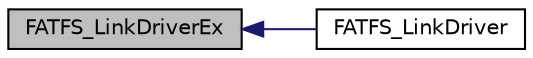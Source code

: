 digraph "FATFS_LinkDriverEx"
{
  edge [fontname="Helvetica",fontsize="10",labelfontname="Helvetica",labelfontsize="10"];
  node [fontname="Helvetica",fontsize="10",shape=record];
  rankdir="LR";
  Node6 [label="FATFS_LinkDriverEx",height=0.2,width=0.4,color="black", fillcolor="grey75", style="filled", fontcolor="black"];
  Node6 -> Node7 [dir="back",color="midnightblue",fontsize="10",style="solid",fontname="Helvetica"];
  Node7 [label="FATFS_LinkDriver",height=0.2,width=0.4,color="black", fillcolor="white", style="filled",URL="$ff__gen__drv_8h.html#a22cb96382f68c2f6b7ea8184c7f06b1a",tooltip="Links a compatible diskio driver and increments the number of active linked drivers. "];
}
